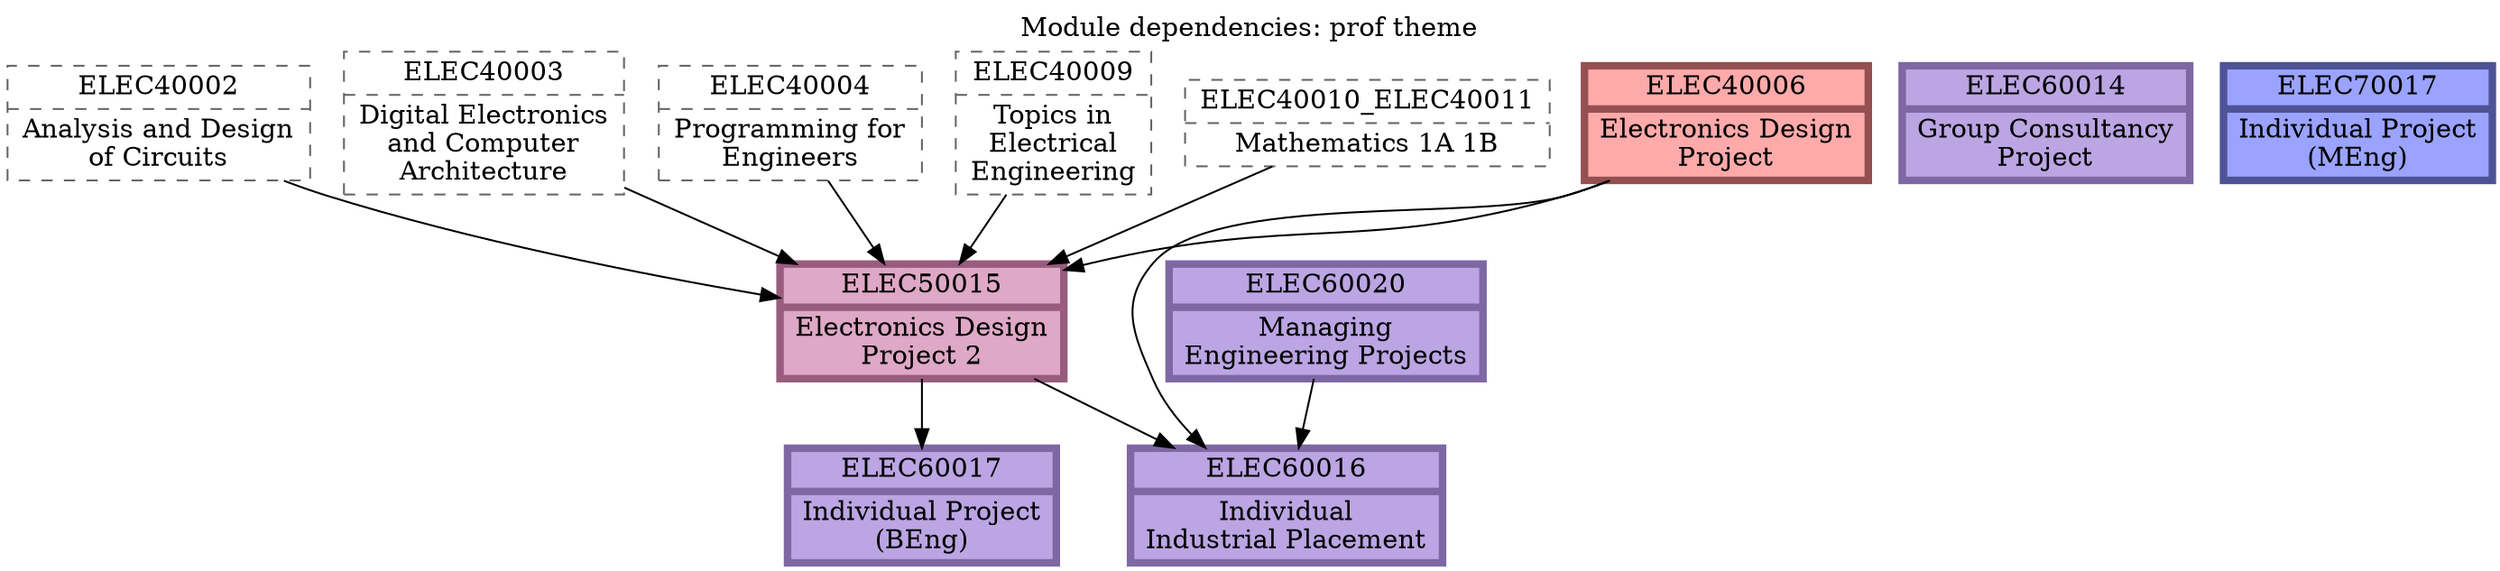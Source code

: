 // This is an auto-generated file. Don't edit this file; edit `modules.yml` instead.

digraph G {
  graph[root="root"];
  node[shape="record", style="filled"];

  node[color="#945050", fillcolor="#ffaaaa", penwidth=4, style="filled"];

  ELEC40006 [label="{ELEC40006 | Electronics Design\nProject}"];


  node[penwidth=1];


  node[color="#666666", fillcolor="#dddddd", style="dashed"];

  ELEC40002 [label="{ELEC40002 | Analysis and Design\nof Circuits}"];

  ELEC40003 [label="{ELEC40003 | Digital Electronics\nand Computer\nArchitecture}"];

  ELEC40004 [label="{ELEC40004 | Programming for\nEngineers}"];

  ELEC40009 [label="{ELEC40009 | Topics in\nElectrical\nEngineering}"];

  ELEC40010_ELEC40011 [label="{ELEC40010_ELEC40011 | Mathematics 1A 1B}"];

  node[color="#985d7d", fillcolor="#dea8c6", penwidth=4, style="filled"];

  ELEC50015 [label="{ELEC50015 | Electronics Design\nProject 2}"];
  ELEC40002 -> ELEC50015;
  ELEC40003 -> ELEC50015;
  ELEC40004 -> ELEC50015;
  ELEC40006 -> ELEC50015;
  ELEC40009 -> ELEC50015;
  ELEC40010_ELEC40011 -> ELEC50015;


  node[penwidth=1];


  node[color="#666666", fillcolor="#dddddd", style="dashed"];

  node[color="#7e68a4", fillcolor="#bba5e3", penwidth=4, style="filled"];

  ELEC60014 [label="{ELEC60014 | Group Consultancy\nProject}"];

  ELEC60016 [label="{ELEC60016 | Individual\nIndustrial Placement}"];
  ELEC40006 -> ELEC60016 [weight=0];
  ELEC50015 -> ELEC60016;
  ELEC60020 -> ELEC60016;

  ELEC60017 [label="{ELEC60017 | Individual Project\n(BEng)}"];
  ELEC50015 -> ELEC60017;


  node[penwidth=1];


  node[color="#666666", fillcolor="#dddddd", style="dashed"];

  ELEC60020 [label="{ELEC60020 | Managing\nEngineering Projects}"];

  node[color="#4d5395", fillcolor="#9aa3ff", penwidth=4, style="filled"];

  ELEC70017 [label="{ELEC70017 | Individual Project\n(MEng)}"];


  node[penwidth=1];


  node[color="#666666", fillcolor="#dddddd", style="dashed"];

  // title
  labelloc="t";
  label="Module dependencies: prof theme";
}
